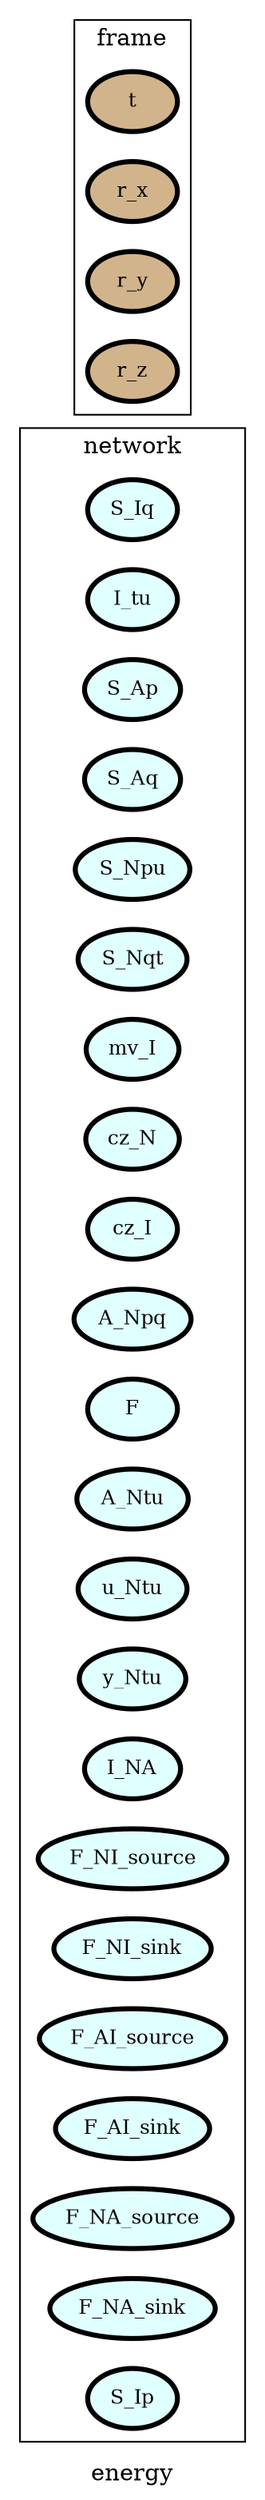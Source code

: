 digraph energy {
label=energy;
rankdir=LR;
subgraph cluster_energy___transport {
label=transport;
rankdir=LR;
}

subgraph cluster_energy___geometry {
label=geometry;
rankdir=LR;
}

subgraph cluster_energy___properties {
label=properties;
rankdir=LR;
}

subgraph cluster_energy___network {
label=network;
rankdir=LR;
V_10 [fillcolor=lightcyan, fontsize=12, label=S_Iq, penwidth=3, style=filled];
V_11 [fillcolor=lightcyan, fontsize=12, label=I_tu, penwidth=3, style=filled];
V_12 [fillcolor=lightcyan, fontsize=12, label=S_Ap, penwidth=3, style=filled];
V_13 [fillcolor=lightcyan, fontsize=12, label=S_Aq, penwidth=3, style=filled];
V_14 [fillcolor=lightcyan, fontsize=12, label=S_Npu, penwidth=3, style=filled];
V_15 [fillcolor=lightcyan, fontsize=12, label=S_Nqt, penwidth=3, style=filled];
V_16 [fillcolor=lightcyan, fontsize=12, label=mv_I, penwidth=3, style=filled];
V_17 [fillcolor=lightcyan, fontsize=12, label=cz_N, penwidth=3, style=filled];
V_18 [fillcolor=lightcyan, fontsize=12, label=cz_I, penwidth=3, style=filled];
V_19 [fillcolor=lightcyan, fontsize=12, label=A_Npq, penwidth=3, style=filled];
V_2 [fillcolor=lightcyan, fontsize=12, label=F, penwidth=3, style=filled];
V_20 [fillcolor=lightcyan, fontsize=12, label=A_Ntu, penwidth=3, style=filled];
V_21 [fillcolor=lightcyan, fontsize=12, label=u_Ntu, penwidth=3, style=filled];
V_22 [fillcolor=lightcyan, fontsize=12, label=y_Ntu, penwidth=3, style=filled];
V_27 [fillcolor=lightcyan, fontsize=12, label=I_NA, penwidth=3, style=filled];
V_3 [fillcolor=lightcyan, fontsize=12, label=F_NI_source, penwidth=3, style=filled];
V_4 [fillcolor=lightcyan, fontsize=12, label=F_NI_sink, penwidth=3, style=filled];
V_5 [fillcolor=lightcyan, fontsize=12, label=F_AI_source, penwidth=3, style=filled];
V_6 [fillcolor=lightcyan, fontsize=12, label=F_AI_sink, penwidth=3, style=filled];
V_7 [fillcolor=lightcyan, fontsize=12, label=F_NA_source, penwidth=3, style=filled];
V_8 [fillcolor=lightcyan, fontsize=12, label=F_NA_sink, penwidth=3, style=filled];
V_9 [fillcolor=lightcyan, fontsize=12, label=S_Ip, penwidth=3, style=filled];
}

subgraph cluster_energy___differenceOperator {
label=differenceOperator;
rankdir=LR;
}

subgraph cluster_energy___frame {
label=frame;
rankdir=LR;
V_1 [fillcolor=tan, fontsize=12, label=t, penwidth=3, style=filled];
V_23 [fillcolor=tan, fontsize=12, label=r_x, penwidth=3, style=filled];
V_24 [fillcolor=tan, fontsize=12, label=r_y, penwidth=3, style=filled];
V_25 [fillcolor=tan, fontsize=12, label=r_z, penwidth=3, style=filled];
}

subgraph cluster_energy___state {
label=state;
rankdir=LR;
}

subgraph cluster_energy___constant {
label=constant;
rankdir=LR;
}

subgraph cluster_energy___effort {
label=effort;
rankdir=LR;
}

subgraph cluster_energy___secondaryState {
label=secondaryState;
rankdir=LR;
}

subgraph cluster_energy___conversion {
label=conversion;
rankdir=LR;
}

subgraph cluster_energy___diffState {
label=diffState;
rankdir=LR;
}

subgraph cluster_energy___internalTransport {
label=internalTransport;
rankdir=LR;
}

}
